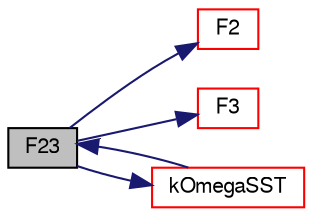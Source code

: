 digraph "F23"
{
  bgcolor="transparent";
  edge [fontname="FreeSans",fontsize="10",labelfontname="FreeSans",labelfontsize="10"];
  node [fontname="FreeSans",fontsize="10",shape=record];
  rankdir="LR";
  Node385 [label="F23",height=0.2,width=0.4,color="black", fillcolor="grey75", style="filled", fontcolor="black"];
  Node385 -> Node386 [color="midnightblue",fontsize="10",style="solid",fontname="FreeSans"];
  Node386 [label="F2",height=0.2,width=0.4,color="red",URL="$a30738.html#a3c753cf60b7d2683953ef4fe93e9e67e"];
  Node385 -> Node398 [color="midnightblue",fontsize="10",style="solid",fontname="FreeSans"];
  Node398 [label="F3",height=0.2,width=0.4,color="red",URL="$a30738.html#affbf03d0b7d23966e52280586ff3e312"];
  Node385 -> Node400 [color="midnightblue",fontsize="10",style="solid",fontname="FreeSans"];
  Node400 [label="kOmegaSST",height=0.2,width=0.4,color="red",URL="$a30738.html#ab8b3428b0327efd7feb948386f898942",tooltip="Construct from components. "];
  Node400 -> Node385 [color="midnightblue",fontsize="10",style="solid",fontname="FreeSans"];
}
